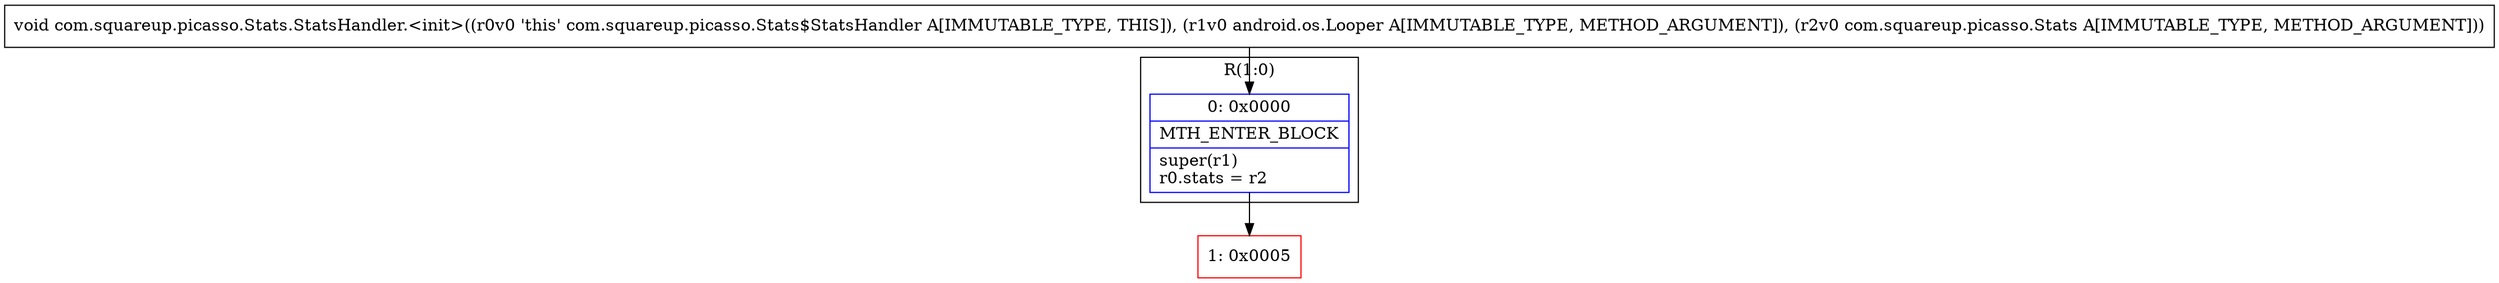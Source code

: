 digraph "CFG forcom.squareup.picasso.Stats.StatsHandler.\<init\>(Landroid\/os\/Looper;Lcom\/squareup\/picasso\/Stats;)V" {
subgraph cluster_Region_1353430151 {
label = "R(1:0)";
node [shape=record,color=blue];
Node_0 [shape=record,label="{0\:\ 0x0000|MTH_ENTER_BLOCK\l|super(r1)\lr0.stats = r2\l}"];
}
Node_1 [shape=record,color=red,label="{1\:\ 0x0005}"];
MethodNode[shape=record,label="{void com.squareup.picasso.Stats.StatsHandler.\<init\>((r0v0 'this' com.squareup.picasso.Stats$StatsHandler A[IMMUTABLE_TYPE, THIS]), (r1v0 android.os.Looper A[IMMUTABLE_TYPE, METHOD_ARGUMENT]), (r2v0 com.squareup.picasso.Stats A[IMMUTABLE_TYPE, METHOD_ARGUMENT])) }"];
MethodNode -> Node_0;
Node_0 -> Node_1;
}

